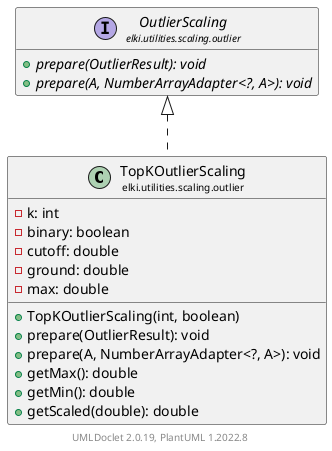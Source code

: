 @startuml
    remove .*\.(Instance|Par|Parameterizer|Factory)$
    set namespaceSeparator none
    hide empty fields
    hide empty methods

    class "<size:14>TopKOutlierScaling\n<size:10>elki.utilities.scaling.outlier" as elki.utilities.scaling.outlier.TopKOutlierScaling [[TopKOutlierScaling.html]] {
        -k: int
        -binary: boolean
        -cutoff: double
        -ground: double
        -max: double
        +TopKOutlierScaling(int, boolean)
        +prepare(OutlierResult): void
        +prepare(A, NumberArrayAdapter<?, A>): void
        +getMax(): double
        +getMin(): double
        +getScaled(double): double
    }

    interface "<size:14>OutlierScaling\n<size:10>elki.utilities.scaling.outlier" as elki.utilities.scaling.outlier.OutlierScaling [[OutlierScaling.html]] {
        {abstract} +prepare(OutlierResult): void
        {abstract} +prepare(A, NumberArrayAdapter<?, A>): void
    }
    class "<size:14>TopKOutlierScaling.Par\n<size:10>elki.utilities.scaling.outlier" as elki.utilities.scaling.outlier.TopKOutlierScaling.Par [[TopKOutlierScaling.Par.html]]

    elki.utilities.scaling.outlier.OutlierScaling <|.. elki.utilities.scaling.outlier.TopKOutlierScaling
    elki.utilities.scaling.outlier.TopKOutlierScaling +-- elki.utilities.scaling.outlier.TopKOutlierScaling.Par

    center footer UMLDoclet 2.0.19, PlantUML 1.2022.8
@enduml
